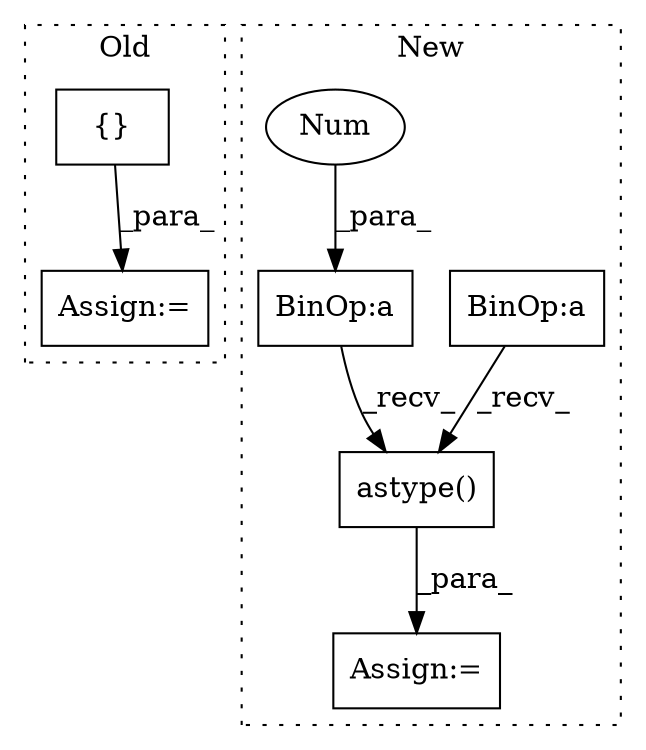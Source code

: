 digraph G {
subgraph cluster0 {
1 [label="{}" a="59" s="2290,2305" l="1,0" shape="box"];
4 [label="Assign:=" a="68" s="2278" l="3" shape="box"];
label = "Old";
style="dotted";
}
subgraph cluster1 {
2 [label="astype()" a="75" s="1767,1854" l="79,1" shape="box"];
3 [label="Assign:=" a="68" s="2053" l="4" shape="box"];
5 [label="BinOp:a" a="82" s="1818" l="3" shape="box"];
6 [label="BinOp:a" a="82" s="1786" l="2" shape="box"];
7 [label="Num" a="76" s="1788" l="2" shape="ellipse"];
label = "New";
style="dotted";
}
1 -> 4 [label="_para_"];
2 -> 3 [label="_para_"];
5 -> 2 [label="_recv_"];
6 -> 2 [label="_recv_"];
7 -> 6 [label="_para_"];
}